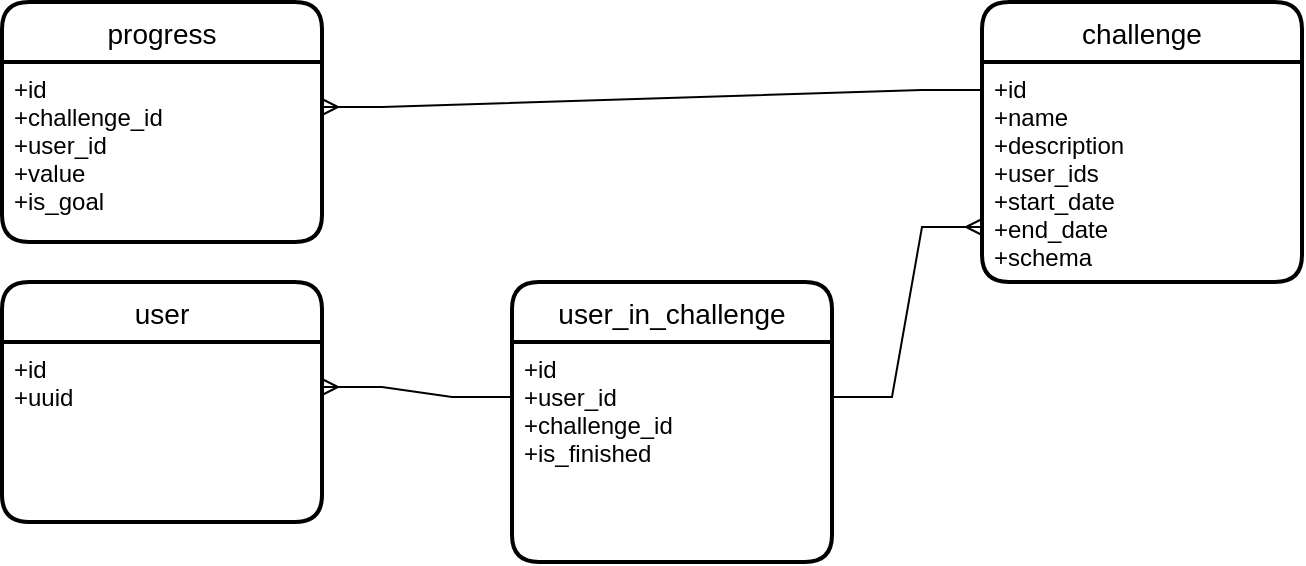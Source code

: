 <mxfile version="17.5.0" type="device" pages="4"><diagram id="6XbU2U4fMUfGjf66VKq-" name="Page-1"><mxGraphModel dx="1350" dy="764" grid="1" gridSize="10" guides="1" tooltips="1" connect="1" arrows="1" fold="1" page="1" pageScale="1" pageWidth="850" pageHeight="1100" math="0" shadow="0"><root><mxCell id="0"/><mxCell id="1" parent="0"/><mxCell id="4EJfK2iNqQNUc68kIOoL-1" value="challenge" style="swimlane;childLayout=stackLayout;horizontal=1;startSize=30;horizontalStack=0;rounded=1;fontSize=14;fontStyle=0;strokeWidth=2;resizeParent=0;resizeLast=1;shadow=0;dashed=0;align=center;" parent="1" vertex="1"><mxGeometry x="580" y="320" width="160" height="140" as="geometry"/></mxCell><mxCell id="4EJfK2iNqQNUc68kIOoL-2" value="+id&#xA;+name&#xA;+description&#xA;+user_ids&#xA;+start_date&#xA;+end_date&#xA;+schema&#xA;" style="align=left;strokeColor=none;fillColor=none;spacingLeft=4;fontSize=12;verticalAlign=top;resizable=0;rotatable=0;part=1;" parent="4EJfK2iNqQNUc68kIOoL-1" vertex="1"><mxGeometry y="30" width="160" height="110" as="geometry"/></mxCell><mxCell id="XGswmLzK9EIM4M7rVuqm-6" value="progress" style="swimlane;childLayout=stackLayout;horizontal=1;startSize=30;horizontalStack=0;rounded=1;fontSize=14;fontStyle=0;strokeWidth=2;resizeParent=0;resizeLast=1;shadow=0;dashed=0;align=center;" parent="1" vertex="1"><mxGeometry x="90" y="320" width="160" height="120" as="geometry"/></mxCell><mxCell id="XGswmLzK9EIM4M7rVuqm-7" value="+id&#xA;+challenge_id&#xA;+user_id&#xA;+value&#xA;+is_goal&#xA;" style="align=left;strokeColor=none;fillColor=none;spacingLeft=4;fontSize=12;verticalAlign=top;resizable=0;rotatable=0;part=1;" parent="XGswmLzK9EIM4M7rVuqm-6" vertex="1"><mxGeometry y="30" width="160" height="90" as="geometry"/></mxCell><mxCell id="XGswmLzK9EIM4M7rVuqm-8" value="user" style="swimlane;childLayout=stackLayout;horizontal=1;startSize=30;horizontalStack=0;rounded=1;fontSize=14;fontStyle=0;strokeWidth=2;resizeParent=0;resizeLast=1;shadow=0;dashed=0;align=center;" parent="1" vertex="1"><mxGeometry x="90" y="460" width="160" height="120" as="geometry"/></mxCell><mxCell id="XGswmLzK9EIM4M7rVuqm-9" value="+id&#xA;+uuid" style="align=left;strokeColor=none;fillColor=none;spacingLeft=4;fontSize=12;verticalAlign=top;resizable=0;rotatable=0;part=1;" parent="XGswmLzK9EIM4M7rVuqm-8" vertex="1"><mxGeometry y="30" width="160" height="90" as="geometry"/></mxCell><mxCell id="XGswmLzK9EIM4M7rVuqm-10" value="" style="edgeStyle=entityRelationEdgeStyle;fontSize=12;html=1;endArrow=none;rounded=0;entryX=0;entryY=0.127;entryDx=0;entryDy=0;entryPerimeter=0;exitX=1;exitY=0.25;exitDx=0;exitDy=0;startArrow=ERmany;startFill=0;endFill=0;" parent="1" source="XGswmLzK9EIM4M7rVuqm-7" target="4EJfK2iNqQNUc68kIOoL-2" edge="1"><mxGeometry width="100" height="100" relative="1" as="geometry"><mxPoint x="330" y="440" as="sourcePoint"/><mxPoint x="430" y="340" as="targetPoint"/></mxGeometry></mxCell><mxCell id="goVVN3GxCFuh-126S0wt-1" value="user_in_challenge" style="swimlane;childLayout=stackLayout;horizontal=1;startSize=30;horizontalStack=0;rounded=1;fontSize=14;fontStyle=0;strokeWidth=2;resizeParent=0;resizeLast=1;shadow=0;dashed=0;align=center;" vertex="1" parent="1"><mxGeometry x="345" y="460" width="160" height="140" as="geometry"/></mxCell><mxCell id="goVVN3GxCFuh-126S0wt-2" value="+id&#xA;+user_id&#xA;+challenge_id&#xA;+is_finished&#xA;" style="align=left;strokeColor=none;fillColor=none;spacingLeft=4;fontSize=12;verticalAlign=top;resizable=0;rotatable=0;part=1;" vertex="1" parent="goVVN3GxCFuh-126S0wt-1"><mxGeometry y="30" width="160" height="110" as="geometry"/></mxCell><mxCell id="goVVN3GxCFuh-126S0wt-3" value="" style="edgeStyle=entityRelationEdgeStyle;fontSize=12;html=1;endArrow=none;rounded=0;entryX=0;entryY=0.25;entryDx=0;entryDy=0;exitX=1;exitY=0.25;exitDx=0;exitDy=0;startArrow=ERmany;startFill=0;endFill=0;" edge="1" parent="1" source="XGswmLzK9EIM4M7rVuqm-9" target="goVVN3GxCFuh-126S0wt-2"><mxGeometry width="100" height="100" relative="1" as="geometry"><mxPoint x="260" y="382.5" as="sourcePoint"/><mxPoint x="590" y="373.97" as="targetPoint"/></mxGeometry></mxCell><mxCell id="goVVN3GxCFuh-126S0wt-4" value="" style="edgeStyle=entityRelationEdgeStyle;fontSize=12;html=1;endArrow=none;rounded=0;startArrow=ERmany;startFill=0;endFill=0;entryX=1;entryY=0.25;entryDx=0;entryDy=0;exitX=0;exitY=0.75;exitDx=0;exitDy=0;" edge="1" parent="1" source="4EJfK2iNqQNUc68kIOoL-2" target="goVVN3GxCFuh-126S0wt-2"><mxGeometry width="100" height="100" relative="1" as="geometry"><mxPoint x="540" y="420" as="sourcePoint"/><mxPoint x="600" y="580" as="targetPoint"/></mxGeometry></mxCell></root></mxGraphModel></diagram><diagram name="join-challenge" id="RROJNVwdA7SP-ZDclj5j"><mxGraphModel dx="666" dy="764" grid="1" gridSize="10" guides="1" tooltips="1" connect="1" arrows="1" fold="1" page="1" pageScale="1" pageWidth="850" pageHeight="1100" math="0" shadow="0"><root><mxCell id="0"/><mxCell id="1" parent="0"/><mxCell id="86XzTyiqqYsa_UF7r5GK-2" value="" style="shape=umlLifeline;participant=umlActor;perimeter=lifelinePerimeter;whiteSpace=wrap;html=1;container=1;collapsible=0;recursiveResize=0;verticalAlign=top;spacingTop=36;outlineConnect=0;" parent="1" vertex="1"><mxGeometry x="210" y="150" width="20" height="510" as="geometry"/></mxCell><mxCell id="86XzTyiqqYsa_UF7r5GK-3" value=":challengebot" style="shape=umlLifeline;perimeter=lifelinePerimeter;whiteSpace=wrap;html=1;container=1;collapsible=0;recursiveResize=0;outlineConnect=0;" parent="1" vertex="1"><mxGeometry x="540" y="150" width="100" height="510" as="geometry"/></mxCell><mxCell id="86XzTyiqqYsa_UF7r5GK-4" value="" style="html=1;points=[];perimeter=orthogonalPerimeter;" parent="86XzTyiqqYsa_UF7r5GK-3" vertex="1"><mxGeometry x="45" y="80" width="10" height="80" as="geometry"/></mxCell><mxCell id="86XzTyiqqYsa_UF7r5GK-7" value="" style="html=1;points=[];perimeter=orthogonalPerimeter;" parent="86XzTyiqqYsa_UF7r5GK-3" vertex="1"><mxGeometry x="45" y="210" width="10" height="80" as="geometry"/></mxCell><mxCell id="86XzTyiqqYsa_UF7r5GK-10" value="" style="html=1;points=[];perimeter=orthogonalPerimeter;" parent="86XzTyiqqYsa_UF7r5GK-3" vertex="1"><mxGeometry x="45" y="340" width="10" height="80" as="geometry"/></mxCell><mxCell id="86XzTyiqqYsa_UF7r5GK-5" value="&lt;div&gt;ListChallenges(user_id, not_joined)&lt;br&gt;&lt;/div&gt;" style="html=1;verticalAlign=bottom;endArrow=block;entryX=0;entryY=0;rounded=0;" parent="1" source="86XzTyiqqYsa_UF7r5GK-2" target="86XzTyiqqYsa_UF7r5GK-4" edge="1"><mxGeometry relative="1" as="geometry"><mxPoint x="490" y="250" as="sourcePoint"/></mxGeometry></mxCell><mxCell id="86XzTyiqqYsa_UF7r5GK-6" value="Challenges with details that are not joined" style="html=1;verticalAlign=bottom;endArrow=open;dashed=1;endSize=8;exitX=0;exitY=0.95;rounded=0;" parent="1" source="86XzTyiqqYsa_UF7r5GK-4" target="86XzTyiqqYsa_UF7r5GK-2" edge="1"><mxGeometry relative="1" as="geometry"><mxPoint x="490" y="326" as="targetPoint"/></mxGeometry></mxCell><mxCell id="86XzTyiqqYsa_UF7r5GK-8" value="JoinChallenge(challenge_id)" style="html=1;verticalAlign=bottom;endArrow=block;entryX=0;entryY=0;rounded=0;" parent="1" source="86XzTyiqqYsa_UF7r5GK-2" target="86XzTyiqqYsa_UF7r5GK-7" edge="1"><mxGeometry relative="1" as="geometry"><mxPoint x="515" y="360" as="sourcePoint"/></mxGeometry></mxCell><mxCell id="86XzTyiqqYsa_UF7r5GK-9" value="Challenge with details" style="html=1;verticalAlign=bottom;endArrow=open;dashed=1;endSize=8;exitX=0;exitY=0.95;rounded=0;" parent="1" source="86XzTyiqqYsa_UF7r5GK-7" target="86XzTyiqqYsa_UF7r5GK-2" edge="1"><mxGeometry relative="1" as="geometry"><mxPoint x="515" y="436" as="targetPoint"/></mxGeometry></mxCell><mxCell id="86XzTyiqqYsa_UF7r5GK-11" value="AddGoal(challenge_id, user_id goal)" style="html=1;verticalAlign=bottom;endArrow=block;entryX=0;entryY=0;rounded=0;" parent="1" source="86XzTyiqqYsa_UF7r5GK-2" target="86XzTyiqqYsa_UF7r5GK-10" edge="1"><mxGeometry relative="1" as="geometry"><mxPoint x="515" y="490" as="sourcePoint"/></mxGeometry></mxCell><mxCell id="86XzTyiqqYsa_UF7r5GK-12" value="Goal set by user" style="html=1;verticalAlign=bottom;endArrow=open;dashed=1;endSize=8;exitX=0;exitY=0.95;rounded=0;" parent="1" source="86XzTyiqqYsa_UF7r5GK-10" target="86XzTyiqqYsa_UF7r5GK-2" edge="1"><mxGeometry relative="1" as="geometry"><mxPoint x="515" y="566" as="targetPoint"/></mxGeometry></mxCell><mxCell id="stMjWj6lyOENHf5CEl7l-1" value=":repository" style="shape=umlLifeline;perimeter=lifelinePerimeter;whiteSpace=wrap;html=1;container=1;collapsible=0;recursiveResize=0;outlineConnect=0;align=center;" parent="1" vertex="1"><mxGeometry x="860" y="150" width="100" height="510" as="geometry"/></mxCell><mxCell id="stMjWj6lyOENHf5CEl7l-2" value="" style="html=1;points=[];perimeter=orthogonalPerimeter;align=center;" parent="stMjWj6lyOENHf5CEl7l-1" vertex="1"><mxGeometry x="45" y="80" width="10" height="80" as="geometry"/></mxCell><mxCell id="stMjWj6lyOENHf5CEl7l-5" value="" style="html=1;points=[];perimeter=orthogonalPerimeter;align=center;" parent="stMjWj6lyOENHf5CEl7l-1" vertex="1"><mxGeometry x="45" y="215" width="10" height="80" as="geometry"/></mxCell><mxCell id="stMjWj6lyOENHf5CEl7l-8" value="" style="html=1;points=[];perimeter=orthogonalPerimeter;align=center;" parent="stMjWj6lyOENHf5CEl7l-1" vertex="1"><mxGeometry x="45" y="340" width="10" height="80" as="geometry"/></mxCell><mxCell id="stMjWj6lyOENHf5CEl7l-3" value="FindChallenges(user_id,, not_joined, challenge_ids)" style="html=1;verticalAlign=bottom;endArrow=block;entryX=0;entryY=0;rounded=0;" parent="1" target="stMjWj6lyOENHf5CEl7l-2" edge="1"><mxGeometry relative="1" as="geometry"><mxPoint x="590" y="230" as="sourcePoint"/></mxGeometry></mxCell><mxCell id="stMjWj6lyOENHf5CEl7l-4" value="" style="html=1;verticalAlign=bottom;endArrow=open;dashed=1;endSize=8;exitX=0;exitY=0.95;rounded=0;" parent="1" source="stMjWj6lyOENHf5CEl7l-2" target="86XzTyiqqYsa_UF7r5GK-3" edge="1"><mxGeometry relative="1" as="geometry"><mxPoint x="770" y="306" as="targetPoint"/></mxGeometry></mxCell><mxCell id="stMjWj6lyOENHf5CEl7l-6" value="UpdateChallenge(challenge_id, challenge)" style="html=1;verticalAlign=bottom;endArrow=block;entryX=0;entryY=0;rounded=0;" parent="1" source="86XzTyiqqYsa_UF7r5GK-3" target="stMjWj6lyOENHf5CEl7l-5" edge="1"><mxGeometry relative="1" as="geometry"><mxPoint x="835" y="365" as="sourcePoint"/></mxGeometry></mxCell><mxCell id="stMjWj6lyOENHf5CEl7l-7" value="" style="html=1;verticalAlign=bottom;endArrow=open;dashed=1;endSize=8;exitX=0;exitY=0.95;rounded=0;" parent="1" source="stMjWj6lyOENHf5CEl7l-5" target="86XzTyiqqYsa_UF7r5GK-3" edge="1"><mxGeometry relative="1" as="geometry"><mxPoint x="835" y="441" as="targetPoint"/></mxGeometry></mxCell><mxCell id="stMjWj6lyOENHf5CEl7l-9" value="CreateGoal(challenge_id, user_id, goal)" style="html=1;verticalAlign=bottom;endArrow=block;entryX=0;entryY=0;rounded=0;" parent="1" source="86XzTyiqqYsa_UF7r5GK-3" target="stMjWj6lyOENHf5CEl7l-8" edge="1"><mxGeometry relative="1" as="geometry"><mxPoint x="835" y="490" as="sourcePoint"/></mxGeometry></mxCell><mxCell id="stMjWj6lyOENHf5CEl7l-10" value="" style="html=1;verticalAlign=bottom;endArrow=open;dashed=1;endSize=8;exitX=0;exitY=0.95;rounded=0;" parent="1" source="stMjWj6lyOENHf5CEl7l-8" target="86XzTyiqqYsa_UF7r5GK-3" edge="1"><mxGeometry relative="1" as="geometry"><mxPoint x="835" y="566" as="targetPoint"/></mxGeometry></mxCell></root></mxGraphModel></diagram><diagram name="view-your-challenges" id="2D-l9dGAmVMdqXbLqhqI"><mxGraphModel dx="1590" dy="764" grid="1" gridSize="10" guides="1" tooltips="1" connect="1" arrows="1" fold="1" page="1" pageScale="1" pageWidth="850" pageHeight="1100" math="0" shadow="0"><root><mxCell id="-YYNHqgZf5SkaJTE6ZLf-0"/><mxCell id="-YYNHqgZf5SkaJTE6ZLf-1" parent="-YYNHqgZf5SkaJTE6ZLf-0"/><mxCell id="uk9RIYH9fwGD17-zcmkP-6" value="alt" style="shape=umlFrame;whiteSpace=wrap;html=1;" parent="-YYNHqgZf5SkaJTE6ZLf-1" vertex="1"><mxGeometry x="150" y="420" width="890" height="970" as="geometry"/></mxCell><mxCell id="uk9RIYH9fwGD17-zcmkP-24" value="&lt;div align=&quot;center&quot;&gt;alt&lt;/div&gt;" style="shape=umlFrame;whiteSpace=wrap;html=1;align=center;" parent="-YYNHqgZf5SkaJTE6ZLf-1" vertex="1"><mxGeometry x="170" y="990" width="470" height="370" as="geometry"/></mxCell><mxCell id="-YYNHqgZf5SkaJTE6ZLf-2" value="" style="shape=umlLifeline;participant=umlActor;perimeter=lifelinePerimeter;whiteSpace=wrap;html=1;container=1;collapsible=0;recursiveResize=0;verticalAlign=top;spacingTop=36;outlineConnect=0;" parent="-YYNHqgZf5SkaJTE6ZLf-1" vertex="1"><mxGeometry x="225" y="150" width="20" height="1280" as="geometry"/></mxCell><mxCell id="-YYNHqgZf5SkaJTE6ZLf-3" value=":challengebot" style="shape=umlLifeline;perimeter=lifelinePerimeter;whiteSpace=wrap;html=1;container=1;collapsible=0;recursiveResize=0;outlineConnect=0;" parent="-YYNHqgZf5SkaJTE6ZLf-1" vertex="1"><mxGeometry x="525" y="150" width="100" height="1280" as="geometry"/></mxCell><mxCell id="_DjYIVe_9mN_fBWPGiHw-0" value="" style="html=1;points=[];perimeter=orthogonalPerimeter;" parent="-YYNHqgZf5SkaJTE6ZLf-3" vertex="1"><mxGeometry x="45" y="70" width="10" height="80" as="geometry"/></mxCell><mxCell id="_DjYIVe_9mN_fBWPGiHw-3" value="" style="html=1;points=[];perimeter=orthogonalPerimeter;" parent="-YYNHqgZf5SkaJTE6ZLf-3" vertex="1"><mxGeometry x="45" y="180" width="10" height="80" as="geometry"/></mxCell><mxCell id="uk9RIYH9fwGD17-zcmkP-0" value="" style="html=1;points=[];perimeter=orthogonalPerimeter;" parent="-YYNHqgZf5SkaJTE6ZLf-3" vertex="1"><mxGeometry x="45" y="340" width="10" height="80" as="geometry"/></mxCell><mxCell id="uk9RIYH9fwGD17-zcmkP-7" value="" style="html=1;points=[];perimeter=orthogonalPerimeter;" parent="-YYNHqgZf5SkaJTE6ZLf-3" vertex="1"><mxGeometry x="45" y="550" width="10" height="80" as="geometry"/></mxCell><mxCell id="uk9RIYH9fwGD17-zcmkP-21" value="" style="html=1;points=[];perimeter=orthogonalPerimeter;align=left;" parent="-YYNHqgZf5SkaJTE6ZLf-3" vertex="1"><mxGeometry x="45" y="740" width="10" height="80" as="geometry"/></mxCell><mxCell id="uk9RIYH9fwGD17-zcmkP-27" value="AddGoal(challenge_id, user_id, goal)" style="html=1;verticalAlign=bottom;endArrow=block;entryX=0;entryY=0;rounded=0;" parent="-YYNHqgZf5SkaJTE6ZLf-3" target="uk9RIYH9fwGD17-zcmkP-26" edge="1"><mxGeometry relative="1" as="geometry"><mxPoint x="-290.5" y="940" as="sourcePoint"/></mxGeometry></mxCell><mxCell id="uk9RIYH9fwGD17-zcmkP-26" value="" style="html=1;points=[];perimeter=orthogonalPerimeter;align=center;" parent="-YYNHqgZf5SkaJTE6ZLf-3" vertex="1"><mxGeometry x="45" y="940" width="10" height="80" as="geometry"/></mxCell><mxCell id="uk9RIYH9fwGD17-zcmkP-28" value="Goal created" style="html=1;verticalAlign=bottom;endArrow=open;dashed=1;endSize=8;exitX=0;exitY=0.95;rounded=0;" parent="-YYNHqgZf5SkaJTE6ZLf-3" source="uk9RIYH9fwGD17-zcmkP-26" edge="1"><mxGeometry relative="1" as="geometry"><mxPoint x="-290.5" y="1016" as="targetPoint"/></mxGeometry></mxCell><mxCell id="uk9RIYH9fwGD17-zcmkP-32" value="" style="html=1;points=[];perimeter=orthogonalPerimeter;align=center;" parent="-YYNHqgZf5SkaJTE6ZLf-3" vertex="1"><mxGeometry x="45" y="1110" width="10" height="80" as="geometry"/></mxCell><mxCell id="_DjYIVe_9mN_fBWPGiHw-1" value="ListChallenges(user_id, joined)" style="html=1;verticalAlign=bottom;endArrow=block;entryX=0;entryY=0;rounded=0;" parent="-YYNHqgZf5SkaJTE6ZLf-1" source="-YYNHqgZf5SkaJTE6ZLf-2" target="_DjYIVe_9mN_fBWPGiHw-0" edge="1"><mxGeometry relative="1" as="geometry"><mxPoint x="500" y="220" as="sourcePoint"/></mxGeometry></mxCell><mxCell id="_DjYIVe_9mN_fBWPGiHw-2" value="Challenges joined with details" style="html=1;verticalAlign=bottom;endArrow=open;dashed=1;endSize=8;exitX=0;exitY=0.95;rounded=0;" parent="-YYNHqgZf5SkaJTE6ZLf-1" source="_DjYIVe_9mN_fBWPGiHw-0" target="-YYNHqgZf5SkaJTE6ZLf-2" edge="1"><mxGeometry relative="1" as="geometry"><mxPoint x="500" y="296" as="targetPoint"/></mxGeometry></mxCell><mxCell id="_DjYIVe_9mN_fBWPGiHw-4" value="GetChallenge(challenge_id, user_id)" style="html=1;verticalAlign=bottom;endArrow=block;entryX=0;entryY=0;rounded=0;" parent="-YYNHqgZf5SkaJTE6ZLf-1" source="-YYNHqgZf5SkaJTE6ZLf-2" target="_DjYIVe_9mN_fBWPGiHw-3" edge="1"><mxGeometry relative="1" as="geometry"><mxPoint x="500" y="330" as="sourcePoint"/></mxGeometry></mxCell><mxCell id="_DjYIVe_9mN_fBWPGiHw-5" value="Challenge details" style="html=1;verticalAlign=bottom;endArrow=open;dashed=1;endSize=8;exitX=0;exitY=0.95;rounded=0;" parent="-YYNHqgZf5SkaJTE6ZLf-1" source="_DjYIVe_9mN_fBWPGiHw-3" target="-YYNHqgZf5SkaJTE6ZLf-2" edge="1"><mxGeometry relative="1" as="geometry"><mxPoint x="500" y="406" as="targetPoint"/></mxGeometry></mxCell><mxCell id="uk9RIYH9fwGD17-zcmkP-1" value="AddProgress(challenge_id,user_id, progress)" style="html=1;verticalAlign=bottom;endArrow=block;entryX=0;entryY=0;rounded=0;" parent="-YYNHqgZf5SkaJTE6ZLf-1" target="uk9RIYH9fwGD17-zcmkP-0" edge="1"><mxGeometry relative="1" as="geometry"><mxPoint x="234.5" y="490" as="sourcePoint"/></mxGeometry></mxCell><mxCell id="uk9RIYH9fwGD17-zcmkP-2" value="Progress with details" style="html=1;verticalAlign=bottom;endArrow=open;dashed=1;endSize=8;exitX=0;exitY=0.95;rounded=0;" parent="-YYNHqgZf5SkaJTE6ZLf-1" source="uk9RIYH9fwGD17-zcmkP-0" edge="1"><mxGeometry relative="1" as="geometry"><mxPoint x="234.5" y="566" as="targetPoint"/></mxGeometry></mxCell><mxCell id="uk9RIYH9fwGD17-zcmkP-8" value="ListProgress(challenge_id, user_id)" style="html=1;verticalAlign=bottom;endArrow=block;entryX=0;entryY=0;rounded=0;" parent="-YYNHqgZf5SkaJTE6ZLf-1" target="uk9RIYH9fwGD17-zcmkP-7" edge="1"><mxGeometry relative="1" as="geometry"><mxPoint x="234.5" y="700" as="sourcePoint"/></mxGeometry></mxCell><mxCell id="uk9RIYH9fwGD17-zcmkP-9" value="Progress for the challenge" style="html=1;verticalAlign=bottom;endArrow=open;dashed=1;endSize=8;exitX=0;exitY=0.95;rounded=0;" parent="-YYNHqgZf5SkaJTE6ZLf-1" source="uk9RIYH9fwGD17-zcmkP-7" edge="1"><mxGeometry relative="1" as="geometry"><mxPoint x="234.5" y="776" as="targetPoint"/></mxGeometry></mxCell><mxCell id="uk9RIYH9fwGD17-zcmkP-17" value="[add progress selected]" style="text;html=1;strokeColor=none;fillColor=none;align=left;verticalAlign=middle;whiteSpace=wrap;rounded=0;" parent="-YYNHqgZf5SkaJTE6ZLf-1" vertex="1"><mxGeometry x="160" y="460" width="150" height="30" as="geometry"/></mxCell><mxCell id="uk9RIYH9fwGD17-zcmkP-18" value="&lt;div align=&quot;left&quot;&gt;[view all progress selected]&lt;/div&gt;" style="text;html=1;strokeColor=none;fillColor=none;align=left;verticalAlign=middle;whiteSpace=wrap;rounded=0;" parent="-YYNHqgZf5SkaJTE6ZLf-1" vertex="1"><mxGeometry x="160" y="640" width="150" height="30" as="geometry"/></mxCell><mxCell id="uk9RIYH9fwGD17-zcmkP-19" value="" style="endArrow=none;dashed=1;html=1;rounded=0;" parent="-YYNHqgZf5SkaJTE6ZLf-1" edge="1"><mxGeometry width="50" height="50" relative="1" as="geometry"><mxPoint x="150" y="810.05" as="sourcePoint"/><mxPoint x="1040" y="810" as="targetPoint"/></mxGeometry></mxCell><mxCell id="uk9RIYH9fwGD17-zcmkP-20" value="&lt;div align=&quot;left&quot;&gt;[add/update goals selected]&lt;/div&gt;" style="text;html=1;strokeColor=none;fillColor=none;align=left;verticalAlign=middle;whiteSpace=wrap;rounded=0;" parent="-YYNHqgZf5SkaJTE6ZLf-1" vertex="1"><mxGeometry x="160" y="830" width="210" height="30" as="geometry"/></mxCell><mxCell id="uk9RIYH9fwGD17-zcmkP-22" value="GetGoal(challenge_id, user_id)" style="html=1;verticalAlign=bottom;endArrow=block;entryX=0;entryY=0;rounded=0;" parent="-YYNHqgZf5SkaJTE6ZLf-1" source="-YYNHqgZf5SkaJTE6ZLf-2" target="uk9RIYH9fwGD17-zcmkP-21" edge="1"><mxGeometry relative="1" as="geometry"><mxPoint x="500" y="890" as="sourcePoint"/></mxGeometry></mxCell><mxCell id="uk9RIYH9fwGD17-zcmkP-23" value="Goal if it has been set by user" style="html=1;verticalAlign=bottom;endArrow=open;dashed=1;endSize=8;exitX=0;exitY=0.95;rounded=0;" parent="-YYNHqgZf5SkaJTE6ZLf-1" source="uk9RIYH9fwGD17-zcmkP-21" target="-YYNHqgZf5SkaJTE6ZLf-2" edge="1"><mxGeometry relative="1" as="geometry"><mxPoint x="500" y="966" as="targetPoint"/></mxGeometry></mxCell><mxCell id="uk9RIYH9fwGD17-zcmkP-25" value="" style="endArrow=none;dashed=1;html=1;rounded=0;" parent="-YYNHqgZf5SkaJTE6ZLf-1" edge="1"><mxGeometry width="50" height="50" relative="1" as="geometry"><mxPoint x="150" y="610.05" as="sourcePoint"/><mxPoint x="1040" y="610" as="targetPoint"/></mxGeometry></mxCell><mxCell id="uk9RIYH9fwGD17-zcmkP-29" value="[goal does not exist]" style="text;html=1;strokeColor=none;fillColor=none;align=left;verticalAlign=middle;whiteSpace=wrap;rounded=0;" parent="-YYNHqgZf5SkaJTE6ZLf-1" vertex="1"><mxGeometry x="180" y="1030" width="210" height="30" as="geometry"/></mxCell><mxCell id="uk9RIYH9fwGD17-zcmkP-30" value="" style="endArrow=none;dashed=1;html=1;rounded=0;" parent="-YYNHqgZf5SkaJTE6ZLf-1" edge="1"><mxGeometry width="50" height="50" relative="1" as="geometry"><mxPoint x="170" y="1210" as="sourcePoint"/><mxPoint x="640" y="1210" as="targetPoint"/></mxGeometry></mxCell><mxCell id="uk9RIYH9fwGD17-zcmkP-33" value="UpdateGoal(challenge_id,user_id, goal)" style="html=1;verticalAlign=bottom;endArrow=block;entryX=0;entryY=0;rounded=0;" parent="-YYNHqgZf5SkaJTE6ZLf-1" source="-YYNHqgZf5SkaJTE6ZLf-2" target="uk9RIYH9fwGD17-zcmkP-32" edge="1"><mxGeometry relative="1" as="geometry"><mxPoint x="500" y="1260" as="sourcePoint"/></mxGeometry></mxCell><mxCell id="uk9RIYH9fwGD17-zcmkP-34" value="Updated goal" style="html=1;verticalAlign=bottom;endArrow=open;dashed=1;endSize=8;exitX=0;exitY=0.95;rounded=0;" parent="-YYNHqgZf5SkaJTE6ZLf-1" source="uk9RIYH9fwGD17-zcmkP-32" target="-YYNHqgZf5SkaJTE6ZLf-2" edge="1"><mxGeometry relative="1" as="geometry"><mxPoint x="500" y="1336" as="targetPoint"/></mxGeometry></mxCell><mxCell id="uk9RIYH9fwGD17-zcmkP-35" value="[goal exists]" style="text;html=1;strokeColor=none;fillColor=none;align=left;verticalAlign=middle;whiteSpace=wrap;rounded=0;" parent="-YYNHqgZf5SkaJTE6ZLf-1" vertex="1"><mxGeometry x="180" y="1220" width="210" height="30" as="geometry"/></mxCell><mxCell id="MLuxGu6XEMpIqVRjDswG-0" value=":repository" style="shape=umlLifeline;perimeter=lifelinePerimeter;whiteSpace=wrap;html=1;container=1;collapsible=0;recursiveResize=0;outlineConnect=0;align=center;" parent="-YYNHqgZf5SkaJTE6ZLf-1" vertex="1"><mxGeometry x="900" y="150" width="100" height="1280" as="geometry"/></mxCell><mxCell id="MLuxGu6XEMpIqVRjDswG-1" value="" style="html=1;points=[];perimeter=orthogonalPerimeter;align=center;" parent="MLuxGu6XEMpIqVRjDswG-0" vertex="1"><mxGeometry x="45" y="70" width="10" height="80" as="geometry"/></mxCell><mxCell id="2hfgxvUMaG6vGto7sU5T-0" value="" style="html=1;points=[];perimeter=orthogonalPerimeter;align=center;" parent="MLuxGu6XEMpIqVRjDswG-0" vertex="1"><mxGeometry x="45" y="180" width="10" height="80" as="geometry"/></mxCell><mxCell id="2hfgxvUMaG6vGto7sU5T-3" value="" style="html=1;points=[];perimeter=orthogonalPerimeter;align=center;" parent="MLuxGu6XEMpIqVRjDswG-0" vertex="1"><mxGeometry x="45" y="340" width="10" height="80" as="geometry"/></mxCell><mxCell id="2hfgxvUMaG6vGto7sU5T-6" value="" style="html=1;points=[];perimeter=orthogonalPerimeter;align=center;" parent="MLuxGu6XEMpIqVRjDswG-0" vertex="1"><mxGeometry x="45" y="550" width="10" height="80" as="geometry"/></mxCell><mxCell id="2hfgxvUMaG6vGto7sU5T-8" value="" style="html=1;verticalAlign=bottom;endArrow=open;dashed=1;endSize=8;exitX=0;exitY=0.95;rounded=0;" parent="MLuxGu6XEMpIqVRjDswG-0" source="2hfgxvUMaG6vGto7sU5T-6" edge="1"><mxGeometry relative="1" as="geometry"><mxPoint x="-330" y="626" as="targetPoint"/></mxGeometry></mxCell><mxCell id="2hfgxvUMaG6vGto7sU5T-9" value="" style="html=1;points=[];perimeter=orthogonalPerimeter;align=center;" parent="MLuxGu6XEMpIqVRjDswG-0" vertex="1"><mxGeometry x="45" y="740" width="10" height="80" as="geometry"/></mxCell><mxCell id="2hfgxvUMaG6vGto7sU5T-12" value="" style="html=1;points=[];perimeter=orthogonalPerimeter;align=center;" parent="MLuxGu6XEMpIqVRjDswG-0" vertex="1"><mxGeometry x="45" y="940" width="10" height="80" as="geometry"/></mxCell><mxCell id="2hfgxvUMaG6vGto7sU5T-15" value="" style="html=1;points=[];perimeter=orthogonalPerimeter;align=center;" parent="MLuxGu6XEMpIqVRjDswG-0" vertex="1"><mxGeometry x="45" y="1110" width="10" height="80" as="geometry"/></mxCell><mxCell id="MLuxGu6XEMpIqVRjDswG-2" value="FindChallenges(user_id, joined, challenge_ids)" style="html=1;verticalAlign=bottom;endArrow=block;entryX=0;entryY=0;rounded=0;" parent="-YYNHqgZf5SkaJTE6ZLf-1" source="-YYNHqgZf5SkaJTE6ZLf-3" target="MLuxGu6XEMpIqVRjDswG-1" edge="1"><mxGeometry relative="1" as="geometry"><mxPoint x="800" y="220" as="sourcePoint"/></mxGeometry></mxCell><mxCell id="MLuxGu6XEMpIqVRjDswG-3" value="" style="html=1;verticalAlign=bottom;endArrow=open;dashed=1;endSize=8;exitX=0;exitY=0.95;rounded=0;" parent="-YYNHqgZf5SkaJTE6ZLf-1" source="MLuxGu6XEMpIqVRjDswG-1" target="-YYNHqgZf5SkaJTE6ZLf-3" edge="1"><mxGeometry relative="1" as="geometry"><mxPoint x="800" y="296" as="targetPoint"/></mxGeometry></mxCell><mxCell id="2hfgxvUMaG6vGto7sU5T-1" value="FindChallenge(challenge_id)" style="html=1;verticalAlign=bottom;endArrow=block;entryX=0;entryY=0;rounded=0;" parent="-YYNHqgZf5SkaJTE6ZLf-1" source="-YYNHqgZf5SkaJTE6ZLf-3" target="2hfgxvUMaG6vGto7sU5T-0" edge="1"><mxGeometry relative="1" as="geometry"><mxPoint x="875" y="330" as="sourcePoint"/></mxGeometry></mxCell><mxCell id="2hfgxvUMaG6vGto7sU5T-2" value="" style="html=1;verticalAlign=bottom;endArrow=open;dashed=1;endSize=8;exitX=0;exitY=0.95;rounded=0;" parent="-YYNHqgZf5SkaJTE6ZLf-1" source="2hfgxvUMaG6vGto7sU5T-0" target="-YYNHqgZf5SkaJTE6ZLf-3" edge="1"><mxGeometry relative="1" as="geometry"><mxPoint x="875" y="406" as="targetPoint"/></mxGeometry></mxCell><mxCell id="2hfgxvUMaG6vGto7sU5T-4" value="CreateProgress(challenge_id, user_id, progress)" style="html=1;verticalAlign=bottom;endArrow=block;entryX=0;entryY=0;rounded=0;" parent="-YYNHqgZf5SkaJTE6ZLf-1" source="uk9RIYH9fwGD17-zcmkP-0" target="2hfgxvUMaG6vGto7sU5T-3" edge="1"><mxGeometry relative="1" as="geometry"><mxPoint x="875" y="490" as="sourcePoint"/></mxGeometry></mxCell><mxCell id="2hfgxvUMaG6vGto7sU5T-5" value="" style="html=1;verticalAlign=bottom;endArrow=open;dashed=1;endSize=8;exitX=0;exitY=0.95;rounded=0;" parent="-YYNHqgZf5SkaJTE6ZLf-1" source="2hfgxvUMaG6vGto7sU5T-3" target="uk9RIYH9fwGD17-zcmkP-0" edge="1"><mxGeometry relative="1" as="geometry"><mxPoint x="875" y="566" as="targetPoint"/></mxGeometry></mxCell><mxCell id="2hfgxvUMaG6vGto7sU5T-7" value="FindProgress(challenge_id, user_id, filters)" style="html=1;verticalAlign=bottom;endArrow=block;entryX=0;entryY=0;rounded=0;" parent="-YYNHqgZf5SkaJTE6ZLf-1" source="uk9RIYH9fwGD17-zcmkP-7" target="2hfgxvUMaG6vGto7sU5T-6" edge="1"><mxGeometry relative="1" as="geometry"><mxPoint x="875" y="700" as="sourcePoint"/></mxGeometry></mxCell><mxCell id="2hfgxvUMaG6vGto7sU5T-10" value="FindGoal(challenge_id, user_id)" style="html=1;verticalAlign=bottom;endArrow=block;entryX=0;entryY=0;rounded=0;" parent="-YYNHqgZf5SkaJTE6ZLf-1" source="uk9RIYH9fwGD17-zcmkP-21" target="2hfgxvUMaG6vGto7sU5T-9" edge="1"><mxGeometry relative="1" as="geometry"><mxPoint x="875" y="890" as="sourcePoint"/></mxGeometry></mxCell><mxCell id="2hfgxvUMaG6vGto7sU5T-11" value="" style="html=1;verticalAlign=bottom;endArrow=open;dashed=1;endSize=8;exitX=0;exitY=0.95;rounded=0;" parent="-YYNHqgZf5SkaJTE6ZLf-1" source="2hfgxvUMaG6vGto7sU5T-9" target="-YYNHqgZf5SkaJTE6ZLf-3" edge="1"><mxGeometry relative="1" as="geometry"><mxPoint x="875" y="966" as="targetPoint"/></mxGeometry></mxCell><mxCell id="2hfgxvUMaG6vGto7sU5T-13" value="CreateGoal(challenge_id, user_id, goal)" style="html=1;verticalAlign=bottom;endArrow=block;entryX=0;entryY=0;rounded=0;" parent="-YYNHqgZf5SkaJTE6ZLf-1" source="uk9RIYH9fwGD17-zcmkP-26" target="2hfgxvUMaG6vGto7sU5T-12" edge="1"><mxGeometry relative="1" as="geometry"><mxPoint x="875" y="1090" as="sourcePoint"/></mxGeometry></mxCell><mxCell id="2hfgxvUMaG6vGto7sU5T-14" value="" style="html=1;verticalAlign=bottom;endArrow=open;dashed=1;endSize=8;exitX=0;exitY=0.95;rounded=0;" parent="-YYNHqgZf5SkaJTE6ZLf-1" source="2hfgxvUMaG6vGto7sU5T-12" target="uk9RIYH9fwGD17-zcmkP-26" edge="1"><mxGeometry relative="1" as="geometry"><mxPoint x="875" y="1166" as="targetPoint"/></mxGeometry></mxCell><mxCell id="2hfgxvUMaG6vGto7sU5T-16" value="UpdateGoal(goal_id, goal)" style="html=1;verticalAlign=bottom;endArrow=block;entryX=0;entryY=0;rounded=0;" parent="-YYNHqgZf5SkaJTE6ZLf-1" source="-YYNHqgZf5SkaJTE6ZLf-3" target="2hfgxvUMaG6vGto7sU5T-15" edge="1"><mxGeometry relative="1" as="geometry"><mxPoint x="875" y="1260" as="sourcePoint"/></mxGeometry></mxCell><mxCell id="2hfgxvUMaG6vGto7sU5T-17" value="" style="html=1;verticalAlign=bottom;endArrow=open;dashed=1;endSize=8;exitX=0;exitY=0.95;rounded=0;" parent="-YYNHqgZf5SkaJTE6ZLf-1" source="2hfgxvUMaG6vGto7sU5T-15" target="uk9RIYH9fwGD17-zcmkP-32" edge="1"><mxGeometry relative="1" as="geometry"><mxPoint x="875" y="1336" as="targetPoint"/></mxGeometry></mxCell></root></mxGraphModel></diagram><diagram name="create-challenge" id="y_9-yuOKDexVdfOWF7hI"><mxGraphModel dx="1590" dy="764" grid="1" gridSize="10" guides="1" tooltips="1" connect="1" arrows="1" fold="1" page="1" pageScale="1" pageWidth="850" pageHeight="1100" math="0" shadow="0"><root><mxCell id="nFW7XR1vgQzdM4231nV1-0"/><mxCell id="nFW7XR1vgQzdM4231nV1-1" parent="nFW7XR1vgQzdM4231nV1-0"/><mxCell id="sRMb4WTZv5bM4ebdrN9F-0" value="" style="shape=umlLifeline;participant=umlActor;perimeter=lifelinePerimeter;whiteSpace=wrap;html=1;container=1;collapsible=0;recursiveResize=0;verticalAlign=top;spacingTop=36;outlineConnect=0;" parent="nFW7XR1vgQzdM4231nV1-1" vertex="1"><mxGeometry x="210" y="150" width="20" height="410" as="geometry"/></mxCell><mxCell id="sRMb4WTZv5bM4ebdrN9F-1" value=":challengebot" style="shape=umlLifeline;perimeter=lifelinePerimeter;whiteSpace=wrap;html=1;container=1;collapsible=0;recursiveResize=0;outlineConnect=0;" parent="nFW7XR1vgQzdM4231nV1-1" vertex="1"><mxGeometry x="540" y="150" width="100" height="410" as="geometry"/></mxCell><mxCell id="sRMb4WTZv5bM4ebdrN9F-2" value="" style="html=1;points=[];perimeter=orthogonalPerimeter;" parent="sRMb4WTZv5bM4ebdrN9F-1" vertex="1"><mxGeometry x="45" y="80" width="10" height="80" as="geometry"/></mxCell><mxCell id="sRMb4WTZv5bM4ebdrN9F-12" value="" style="html=1;points=[];perimeter=orthogonalPerimeter;align=center;" parent="sRMb4WTZv5bM4ebdrN9F-1" vertex="1"><mxGeometry x="45" y="240" width="10" height="80" as="geometry"/></mxCell><mxCell id="sRMb4WTZv5bM4ebdrN9F-5" value="CreateChallenge(user_id, challenge)" style="html=1;verticalAlign=bottom;endArrow=block;entryX=0;entryY=0;rounded=0;" parent="nFW7XR1vgQzdM4231nV1-1" source="sRMb4WTZv5bM4ebdrN9F-0" target="sRMb4WTZv5bM4ebdrN9F-2" edge="1"><mxGeometry relative="1" as="geometry"><mxPoint x="490" y="250" as="sourcePoint"/></mxGeometry></mxCell><mxCell id="sRMb4WTZv5bM4ebdrN9F-6" value="Created challenge" style="html=1;verticalAlign=bottom;endArrow=open;dashed=1;endSize=8;exitX=0;exitY=0.95;rounded=0;" parent="nFW7XR1vgQzdM4231nV1-1" source="sRMb4WTZv5bM4ebdrN9F-2" target="sRMb4WTZv5bM4ebdrN9F-0" edge="1"><mxGeometry relative="1" as="geometry"><mxPoint x="490" y="326" as="targetPoint"/></mxGeometry></mxCell><mxCell id="sRMb4WTZv5bM4ebdrN9F-13" value="AddGoal(challenge_id, user_id, goal)" style="html=1;verticalAlign=bottom;endArrow=block;entryX=0;entryY=0;rounded=0;" parent="nFW7XR1vgQzdM4231nV1-1" source="sRMb4WTZv5bM4ebdrN9F-0" target="sRMb4WTZv5bM4ebdrN9F-12" edge="1"><mxGeometry relative="1" as="geometry"><mxPoint x="515" y="390" as="sourcePoint"/></mxGeometry></mxCell><mxCell id="sRMb4WTZv5bM4ebdrN9F-14" value="Created goal for the challenge" style="html=1;verticalAlign=bottom;endArrow=open;dashed=1;endSize=8;exitX=0;exitY=0.95;rounded=0;" parent="nFW7XR1vgQzdM4231nV1-1" source="sRMb4WTZv5bM4ebdrN9F-12" target="sRMb4WTZv5bM4ebdrN9F-0" edge="1"><mxGeometry relative="1" as="geometry"><mxPoint x="515" y="466" as="targetPoint"/></mxGeometry></mxCell><mxCell id="f8tRdqzPdmoMuPOIauy8-0" value=":repository" style="shape=umlLifeline;perimeter=lifelinePerimeter;whiteSpace=wrap;html=1;container=1;collapsible=0;recursiveResize=0;outlineConnect=0;align=center;" parent="nFW7XR1vgQzdM4231nV1-1" vertex="1"><mxGeometry x="850" y="150" width="100" height="410" as="geometry"/></mxCell><mxCell id="Ac3L7sMdLroGr9NDRd3s-0" value="" style="html=1;points=[];perimeter=orthogonalPerimeter;align=center;" parent="f8tRdqzPdmoMuPOIauy8-0" vertex="1"><mxGeometry x="45" y="80" width="10" height="80" as="geometry"/></mxCell><mxCell id="Ac3L7sMdLroGr9NDRd3s-3" value="" style="html=1;points=[];perimeter=orthogonalPerimeter;align=center;" parent="f8tRdqzPdmoMuPOIauy8-0" vertex="1"><mxGeometry x="45" y="240" width="10" height="80" as="geometry"/></mxCell><mxCell id="Ac3L7sMdLroGr9NDRd3s-1" value="CreateChallenge(user_id, challenge)" style="html=1;verticalAlign=bottom;endArrow=block;entryX=0;entryY=0;rounded=0;" parent="nFW7XR1vgQzdM4231nV1-1" source="sRMb4WTZv5bM4ebdrN9F-1" target="Ac3L7sMdLroGr9NDRd3s-0" edge="1"><mxGeometry relative="1" as="geometry"><mxPoint x="780" y="220" as="sourcePoint"/></mxGeometry></mxCell><mxCell id="Ac3L7sMdLroGr9NDRd3s-2" value="" style="html=1;verticalAlign=bottom;endArrow=open;dashed=1;endSize=8;exitX=0;exitY=0.95;rounded=0;" parent="nFW7XR1vgQzdM4231nV1-1" source="Ac3L7sMdLroGr9NDRd3s-0" target="sRMb4WTZv5bM4ebdrN9F-1" edge="1"><mxGeometry relative="1" as="geometry"><mxPoint x="780" y="296" as="targetPoint"/></mxGeometry></mxCell><mxCell id="Ac3L7sMdLroGr9NDRd3s-4" value="CreateGoal(challenge_id, user_id, goal)" style="html=1;verticalAlign=bottom;endArrow=block;entryX=0;entryY=0;rounded=0;" parent="nFW7XR1vgQzdM4231nV1-1" source="sRMb4WTZv5bM4ebdrN9F-1" target="Ac3L7sMdLroGr9NDRd3s-3" edge="1"><mxGeometry relative="1" as="geometry"><mxPoint x="825" y="390" as="sourcePoint"/></mxGeometry></mxCell><mxCell id="Ac3L7sMdLroGr9NDRd3s-5" value="" style="html=1;verticalAlign=bottom;endArrow=open;dashed=1;endSize=8;exitX=0;exitY=0.95;rounded=0;" parent="nFW7XR1vgQzdM4231nV1-1" source="Ac3L7sMdLroGr9NDRd3s-3" target="sRMb4WTZv5bM4ebdrN9F-1" edge="1"><mxGeometry relative="1" as="geometry"><mxPoint x="825" y="466" as="targetPoint"/></mxGeometry></mxCell></root></mxGraphModel></diagram></mxfile>